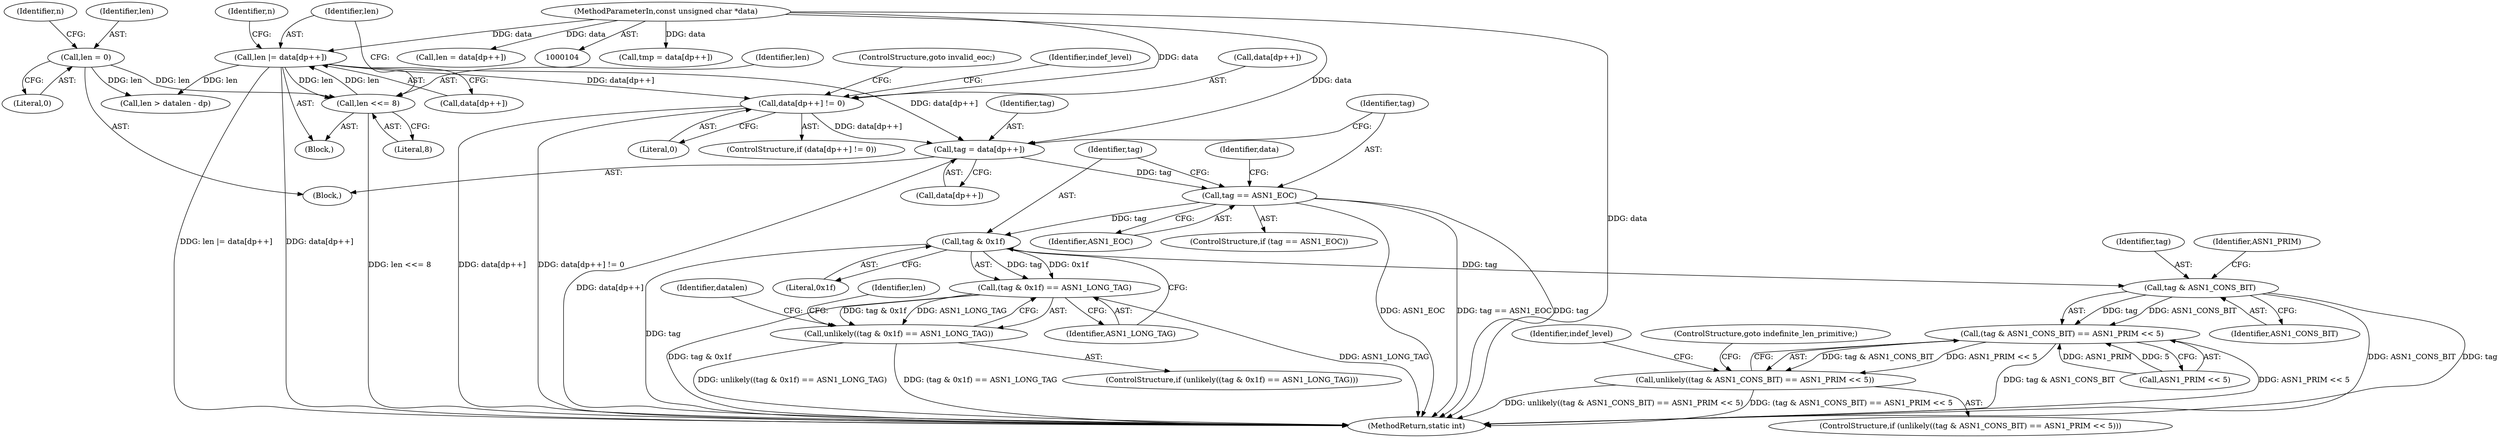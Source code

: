 digraph "0_linux_23c8a812dc3c621009e4f0e5342aa4e2ede1ceaa@pointer" {
"1000151" [label="(Call,data[dp++] != 0)"];
"1000105" [label="(MethodParameterIn,const unsigned char *data)"];
"1000270" [label="(Call,len |= data[dp++])"];
"1000267" [label="(Call,len <<= 8)"];
"1000257" [label="(Call,len = 0)"];
"1000139" [label="(Call,tag = data[dp++])"];
"1000146" [label="(Call,tag == ASN1_EOC)"];
"1000181" [label="(Call,tag & 0x1f)"];
"1000180" [label="(Call,(tag & 0x1f) == ASN1_LONG_TAG)"];
"1000179" [label="(Call,unlikely((tag & 0x1f) == ASN1_LONG_TAG))"];
"1000225" [label="(Call,tag & ASN1_CONS_BIT)"];
"1000224" [label="(Call,(tag & ASN1_CONS_BIT) == ASN1_PRIM << 5)"];
"1000223" [label="(Call,unlikely((tag & ASN1_CONS_BIT) == ASN1_PRIM << 5))"];
"1000258" [label="(Identifier,len)"];
"1000262" [label="(Identifier,n)"];
"1000140" [label="(Identifier,tag)"];
"1000110" [label="(Block,)"];
"1000270" [label="(Call,len |= data[dp++])"];
"1000148" [label="(Identifier,ASN1_EOC)"];
"1000233" [label="(Identifier,indef_level)"];
"1000267" [label="(Call,len <<= 8)"];
"1000181" [label="(Call,tag & 0x1f)"];
"1000271" [label="(Identifier,len)"];
"1000228" [label="(Call,ASN1_PRIM << 5)"];
"1000147" [label="(Identifier,tag)"];
"1000265" [label="(Identifier,n)"];
"1000231" [label="(ControlStructure,goto indefinite_len_primitive;)"];
"1000139" [label="(Call,tag = data[dp++])"];
"1000223" [label="(Call,unlikely((tag & ASN1_CONS_BIT) == ASN1_PRIM << 5))"];
"1000192" [label="(Identifier,datalen)"];
"1000179" [label="(Call,unlikely((tag & 0x1f) == ASN1_LONG_TAG))"];
"1000278" [label="(Call,len > datalen - dp)"];
"1000145" [label="(ControlStructure,if (tag == ASN1_EOC))"];
"1000325" [label="(MethodReturn,static int)"];
"1000183" [label="(Literal,0x1f)"];
"1000151" [label="(Call,data[dp++] != 0)"];
"1000152" [label="(Call,data[dp++])"];
"1000269" [label="(Literal,8)"];
"1000146" [label="(Call,tag == ASN1_EOC)"];
"1000224" [label="(Call,(tag & ASN1_CONS_BIT) == ASN1_PRIM << 5)"];
"1000153" [label="(Identifier,data)"];
"1000268" [label="(Identifier,len)"];
"1000156" [label="(Literal,0)"];
"1000257" [label="(Call,len = 0)"];
"1000266" [label="(Block,)"];
"1000272" [label="(Call,data[dp++])"];
"1000196" [label="(Call,tmp = data[dp++])"];
"1000259" [label="(Literal,0)"];
"1000222" [label="(ControlStructure,if (unlikely((tag & ASN1_CONS_BIT) == ASN1_PRIM << 5)))"];
"1000105" [label="(MethodParameterIn,const unsigned char *data)"];
"1000225" [label="(Call,tag & ASN1_CONS_BIT)"];
"1000182" [label="(Identifier,tag)"];
"1000178" [label="(ControlStructure,if (unlikely((tag & 0x1f) == ASN1_LONG_TAG)))"];
"1000150" [label="(ControlStructure,if (data[dp++] != 0))"];
"1000157" [label="(ControlStructure,goto invalid_eoc;)"];
"1000229" [label="(Identifier,ASN1_PRIM)"];
"1000206" [label="(Identifier,len)"];
"1000205" [label="(Call,len = data[dp++])"];
"1000226" [label="(Identifier,tag)"];
"1000141" [label="(Call,data[dp++])"];
"1000180" [label="(Call,(tag & 0x1f) == ASN1_LONG_TAG)"];
"1000227" [label="(Identifier,ASN1_CONS_BIT)"];
"1000161" [label="(Identifier,indef_level)"];
"1000184" [label="(Identifier,ASN1_LONG_TAG)"];
"1000151" -> "1000150"  [label="AST: "];
"1000151" -> "1000156"  [label="CFG: "];
"1000152" -> "1000151"  [label="AST: "];
"1000156" -> "1000151"  [label="AST: "];
"1000157" -> "1000151"  [label="CFG: "];
"1000161" -> "1000151"  [label="CFG: "];
"1000151" -> "1000325"  [label="DDG: data[dp++] != 0"];
"1000151" -> "1000325"  [label="DDG: data[dp++]"];
"1000151" -> "1000139"  [label="DDG: data[dp++]"];
"1000105" -> "1000151"  [label="DDG: data"];
"1000270" -> "1000151"  [label="DDG: data[dp++]"];
"1000105" -> "1000104"  [label="AST: "];
"1000105" -> "1000325"  [label="DDG: data"];
"1000105" -> "1000139"  [label="DDG: data"];
"1000105" -> "1000196"  [label="DDG: data"];
"1000105" -> "1000205"  [label="DDG: data"];
"1000105" -> "1000270"  [label="DDG: data"];
"1000270" -> "1000266"  [label="AST: "];
"1000270" -> "1000272"  [label="CFG: "];
"1000271" -> "1000270"  [label="AST: "];
"1000272" -> "1000270"  [label="AST: "];
"1000265" -> "1000270"  [label="CFG: "];
"1000270" -> "1000325"  [label="DDG: len |= data[dp++]"];
"1000270" -> "1000325"  [label="DDG: data[dp++]"];
"1000270" -> "1000139"  [label="DDG: data[dp++]"];
"1000270" -> "1000267"  [label="DDG: len"];
"1000267" -> "1000270"  [label="DDG: len"];
"1000270" -> "1000278"  [label="DDG: len"];
"1000267" -> "1000266"  [label="AST: "];
"1000267" -> "1000269"  [label="CFG: "];
"1000268" -> "1000267"  [label="AST: "];
"1000269" -> "1000267"  [label="AST: "];
"1000271" -> "1000267"  [label="CFG: "];
"1000267" -> "1000325"  [label="DDG: len <<= 8"];
"1000257" -> "1000267"  [label="DDG: len"];
"1000257" -> "1000110"  [label="AST: "];
"1000257" -> "1000259"  [label="CFG: "];
"1000258" -> "1000257"  [label="AST: "];
"1000259" -> "1000257"  [label="AST: "];
"1000262" -> "1000257"  [label="CFG: "];
"1000257" -> "1000278"  [label="DDG: len"];
"1000139" -> "1000110"  [label="AST: "];
"1000139" -> "1000141"  [label="CFG: "];
"1000140" -> "1000139"  [label="AST: "];
"1000141" -> "1000139"  [label="AST: "];
"1000147" -> "1000139"  [label="CFG: "];
"1000139" -> "1000325"  [label="DDG: data[dp++]"];
"1000139" -> "1000146"  [label="DDG: tag"];
"1000146" -> "1000145"  [label="AST: "];
"1000146" -> "1000148"  [label="CFG: "];
"1000147" -> "1000146"  [label="AST: "];
"1000148" -> "1000146"  [label="AST: "];
"1000153" -> "1000146"  [label="CFG: "];
"1000182" -> "1000146"  [label="CFG: "];
"1000146" -> "1000325"  [label="DDG: ASN1_EOC"];
"1000146" -> "1000325"  [label="DDG: tag == ASN1_EOC"];
"1000146" -> "1000325"  [label="DDG: tag"];
"1000146" -> "1000181"  [label="DDG: tag"];
"1000181" -> "1000180"  [label="AST: "];
"1000181" -> "1000183"  [label="CFG: "];
"1000182" -> "1000181"  [label="AST: "];
"1000183" -> "1000181"  [label="AST: "];
"1000184" -> "1000181"  [label="CFG: "];
"1000181" -> "1000325"  [label="DDG: tag"];
"1000181" -> "1000180"  [label="DDG: tag"];
"1000181" -> "1000180"  [label="DDG: 0x1f"];
"1000181" -> "1000225"  [label="DDG: tag"];
"1000180" -> "1000179"  [label="AST: "];
"1000180" -> "1000184"  [label="CFG: "];
"1000184" -> "1000180"  [label="AST: "];
"1000179" -> "1000180"  [label="CFG: "];
"1000180" -> "1000325"  [label="DDG: ASN1_LONG_TAG"];
"1000180" -> "1000325"  [label="DDG: tag & 0x1f"];
"1000180" -> "1000179"  [label="DDG: tag & 0x1f"];
"1000180" -> "1000179"  [label="DDG: ASN1_LONG_TAG"];
"1000179" -> "1000178"  [label="AST: "];
"1000192" -> "1000179"  [label="CFG: "];
"1000206" -> "1000179"  [label="CFG: "];
"1000179" -> "1000325"  [label="DDG: unlikely((tag & 0x1f) == ASN1_LONG_TAG)"];
"1000179" -> "1000325"  [label="DDG: (tag & 0x1f) == ASN1_LONG_TAG"];
"1000225" -> "1000224"  [label="AST: "];
"1000225" -> "1000227"  [label="CFG: "];
"1000226" -> "1000225"  [label="AST: "];
"1000227" -> "1000225"  [label="AST: "];
"1000229" -> "1000225"  [label="CFG: "];
"1000225" -> "1000325"  [label="DDG: ASN1_CONS_BIT"];
"1000225" -> "1000325"  [label="DDG: tag"];
"1000225" -> "1000224"  [label="DDG: tag"];
"1000225" -> "1000224"  [label="DDG: ASN1_CONS_BIT"];
"1000224" -> "1000223"  [label="AST: "];
"1000224" -> "1000228"  [label="CFG: "];
"1000228" -> "1000224"  [label="AST: "];
"1000223" -> "1000224"  [label="CFG: "];
"1000224" -> "1000325"  [label="DDG: tag & ASN1_CONS_BIT"];
"1000224" -> "1000325"  [label="DDG: ASN1_PRIM << 5"];
"1000224" -> "1000223"  [label="DDG: tag & ASN1_CONS_BIT"];
"1000224" -> "1000223"  [label="DDG: ASN1_PRIM << 5"];
"1000228" -> "1000224"  [label="DDG: ASN1_PRIM"];
"1000228" -> "1000224"  [label="DDG: 5"];
"1000223" -> "1000222"  [label="AST: "];
"1000231" -> "1000223"  [label="CFG: "];
"1000233" -> "1000223"  [label="CFG: "];
"1000223" -> "1000325"  [label="DDG: unlikely((tag & ASN1_CONS_BIT) == ASN1_PRIM << 5)"];
"1000223" -> "1000325"  [label="DDG: (tag & ASN1_CONS_BIT) == ASN1_PRIM << 5"];
}
